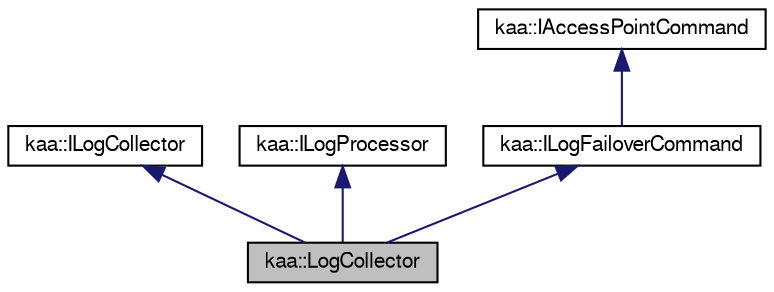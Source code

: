 digraph "kaa::LogCollector"
{
  bgcolor="transparent";
  edge [fontname="FreeSans",fontsize="10",labelfontname="FreeSans",labelfontsize="10"];
  node [fontname="FreeSans",fontsize="10",shape=record];
  Node1 [label="kaa::LogCollector",height=0.2,width=0.4,color="black", fillcolor="grey75", style="filled" fontcolor="black"];
  Node2 -> Node1 [dir="back",color="midnightblue",fontsize="10",style="solid",fontname="FreeSans"];
  Node2 [label="kaa::ILogCollector",height=0.2,width=0.4,color="black",URL="$classkaa_1_1ILogCollector.html",tooltip="The public interface to the Kaa log collecting subsystem. "];
  Node3 -> Node1 [dir="back",color="midnightblue",fontsize="10",style="solid",fontname="FreeSans"];
  Node3 [label="kaa::ILogProcessor",height=0.2,width=0.4,color="black",URL="$classkaa_1_1ILogProcessor.html"];
  Node4 -> Node1 [dir="back",color="midnightblue",fontsize="10",style="solid",fontname="FreeSans"];
  Node4 [label="kaa::ILogFailoverCommand",height=0.2,width=0.4,color="black",URL="$classkaa_1_1ILogFailoverCommand.html"];
  Node5 -> Node4 [dir="back",color="midnightblue",fontsize="10",style="solid",fontname="FreeSans"];
  Node5 [label="kaa::IAccessPointCommand",height=0.2,width=0.4,color="black",URL="$classkaa_1_1IAccessPointCommand.html"];
}
